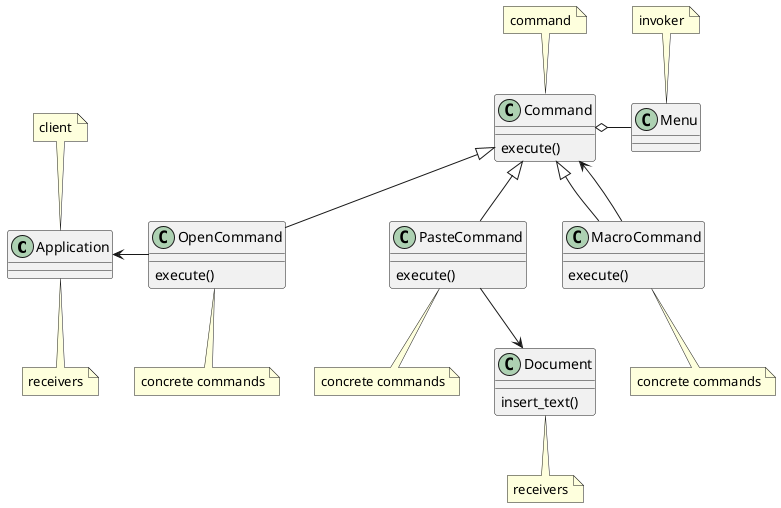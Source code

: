 @startuml command

class Application {
}

note top of Application
    client
end note

note bottom of Application
    receivers
end note

class Menu {
}

note top of Menu
    invoker
end note

class Command {
    execute()
}

note top of Command
    command
end note

class OpenCommand {
    execute()
}

note bottom of OpenCommand
    concrete commands
end note

class PasteCommand {
    execute()
}

note bottom of PasteCommand
    concrete commands
end note

class MacroCommand {
    execute()
}

note bottom of MacroCommand
    concrete commands
end note

class Document {
    insert_text()
}

note bottom of Document
    receivers
end note

Menu -left-o Command

OpenCommand -left-> Application

OpenCommand -up-|> Command
PasteCommand -up-|> Command
MacroCommand -up-|> Command

PasteCommand -down-> Document

MacroCommand -up-> Command

@enduml
